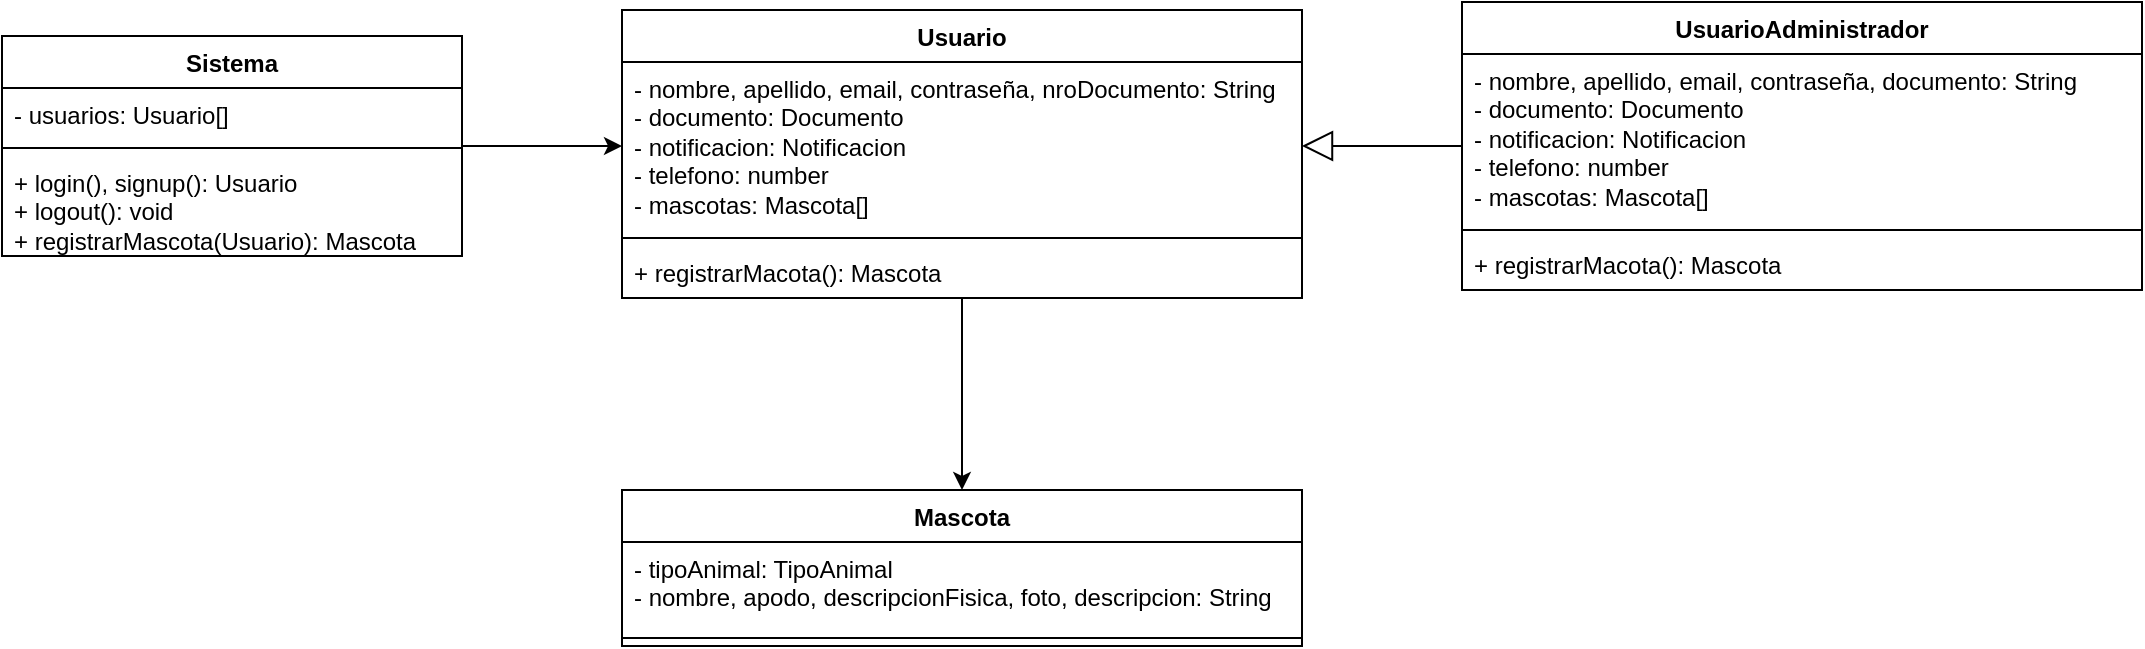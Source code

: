 <mxfile version="24.4.4" type="device">
  <diagram name="Página-1" id="qAytqxwMEcGFVck5Y3Dr">
    <mxGraphModel dx="1318" dy="582" grid="1" gridSize="10" guides="1" tooltips="1" connect="1" arrows="1" fold="1" page="1" pageScale="1" pageWidth="827" pageHeight="1169" math="0" shadow="0">
      <root>
        <mxCell id="0" />
        <mxCell id="1" parent="0" />
        <mxCell id="wKXUdBszHPAhBZsl0d1U-13" style="edgeStyle=orthogonalEdgeStyle;rounded=0;orthogonalLoop=1;jettySize=auto;html=1;entryX=0.5;entryY=0;entryDx=0;entryDy=0;" edge="1" parent="1" source="wKXUdBszHPAhBZsl0d1U-1" target="wKXUdBszHPAhBZsl0d1U-9">
          <mxGeometry relative="1" as="geometry" />
        </mxCell>
        <mxCell id="wKXUdBszHPAhBZsl0d1U-1" value="Usuario" style="swimlane;fontStyle=1;align=center;verticalAlign=top;childLayout=stackLayout;horizontal=1;startSize=26;horizontalStack=0;resizeParent=1;resizeParentMax=0;resizeLast=0;collapsible=1;marginBottom=0;whiteSpace=wrap;html=1;" vertex="1" parent="1">
          <mxGeometry x="310" y="110" width="340" height="144" as="geometry" />
        </mxCell>
        <mxCell id="wKXUdBszHPAhBZsl0d1U-2" value="- nombre, apellido, email, contraseña, nroDocumento: String&lt;div&gt;- documento: Documento&lt;/div&gt;&lt;div&gt;- notificacion: Notificacion&lt;/div&gt;&lt;div&gt;- telefono: number&lt;/div&gt;&lt;div&gt;- mascotas: Mascota[]&lt;/div&gt;" style="text;strokeColor=none;fillColor=none;align=left;verticalAlign=top;spacingLeft=4;spacingRight=4;overflow=hidden;rotatable=0;points=[[0,0.5],[1,0.5]];portConstraint=eastwest;whiteSpace=wrap;html=1;" vertex="1" parent="wKXUdBszHPAhBZsl0d1U-1">
          <mxGeometry y="26" width="340" height="84" as="geometry" />
        </mxCell>
        <mxCell id="wKXUdBszHPAhBZsl0d1U-3" value="" style="line;strokeWidth=1;fillColor=none;align=left;verticalAlign=middle;spacingTop=-1;spacingLeft=3;spacingRight=3;rotatable=0;labelPosition=right;points=[];portConstraint=eastwest;strokeColor=inherit;" vertex="1" parent="wKXUdBszHPAhBZsl0d1U-1">
          <mxGeometry y="110" width="340" height="8" as="geometry" />
        </mxCell>
        <mxCell id="wKXUdBszHPAhBZsl0d1U-4" value="+ registrarMacota(): Mascota" style="text;strokeColor=none;fillColor=none;align=left;verticalAlign=top;spacingLeft=4;spacingRight=4;overflow=hidden;rotatable=0;points=[[0,0.5],[1,0.5]];portConstraint=eastwest;whiteSpace=wrap;html=1;" vertex="1" parent="wKXUdBszHPAhBZsl0d1U-1">
          <mxGeometry y="118" width="340" height="26" as="geometry" />
        </mxCell>
        <mxCell id="wKXUdBszHPAhBZsl0d1U-14" style="edgeStyle=orthogonalEdgeStyle;rounded=0;orthogonalLoop=1;jettySize=auto;html=1;endArrow=block;endFill=0;endSize=13;" edge="1" parent="1" source="wKXUdBszHPAhBZsl0d1U-5" target="wKXUdBszHPAhBZsl0d1U-2">
          <mxGeometry relative="1" as="geometry" />
        </mxCell>
        <mxCell id="wKXUdBszHPAhBZsl0d1U-5" value="UsuarioAdministrador" style="swimlane;fontStyle=1;align=center;verticalAlign=top;childLayout=stackLayout;horizontal=1;startSize=26;horizontalStack=0;resizeParent=1;resizeParentMax=0;resizeLast=0;collapsible=1;marginBottom=0;whiteSpace=wrap;html=1;" vertex="1" parent="1">
          <mxGeometry x="730" y="106" width="340" height="144" as="geometry" />
        </mxCell>
        <mxCell id="wKXUdBszHPAhBZsl0d1U-6" value="- nombre, apellido, email, contraseña, documento: String&lt;div&gt;- documento: Documento&lt;/div&gt;&lt;div&gt;- notificacion: Notificacion&lt;/div&gt;&lt;div&gt;- telefono: number&lt;/div&gt;&lt;div&gt;- mascotas: Mascota[]&lt;/div&gt;" style="text;strokeColor=none;fillColor=none;align=left;verticalAlign=top;spacingLeft=4;spacingRight=4;overflow=hidden;rotatable=0;points=[[0,0.5],[1,0.5]];portConstraint=eastwest;whiteSpace=wrap;html=1;" vertex="1" parent="wKXUdBszHPAhBZsl0d1U-5">
          <mxGeometry y="26" width="340" height="84" as="geometry" />
        </mxCell>
        <mxCell id="wKXUdBszHPAhBZsl0d1U-7" value="" style="line;strokeWidth=1;fillColor=none;align=left;verticalAlign=middle;spacingTop=-1;spacingLeft=3;spacingRight=3;rotatable=0;labelPosition=right;points=[];portConstraint=eastwest;strokeColor=inherit;" vertex="1" parent="wKXUdBszHPAhBZsl0d1U-5">
          <mxGeometry y="110" width="340" height="8" as="geometry" />
        </mxCell>
        <mxCell id="wKXUdBszHPAhBZsl0d1U-8" value="+ registrarMacota(): Mascota" style="text;strokeColor=none;fillColor=none;align=left;verticalAlign=top;spacingLeft=4;spacingRight=4;overflow=hidden;rotatable=0;points=[[0,0.5],[1,0.5]];portConstraint=eastwest;whiteSpace=wrap;html=1;" vertex="1" parent="wKXUdBszHPAhBZsl0d1U-5">
          <mxGeometry y="118" width="340" height="26" as="geometry" />
        </mxCell>
        <mxCell id="wKXUdBszHPAhBZsl0d1U-9" value="Mascota" style="swimlane;fontStyle=1;align=center;verticalAlign=top;childLayout=stackLayout;horizontal=1;startSize=26;horizontalStack=0;resizeParent=1;resizeParentMax=0;resizeLast=0;collapsible=1;marginBottom=0;whiteSpace=wrap;html=1;" vertex="1" parent="1">
          <mxGeometry x="310" y="350" width="340" height="78" as="geometry" />
        </mxCell>
        <mxCell id="wKXUdBszHPAhBZsl0d1U-10" value="- tipoAnimal: TipoAnimal&lt;div&gt;- nombre, apodo, descripcionFisica, foto, descripcion: String&lt;/div&gt;" style="text;strokeColor=none;fillColor=none;align=left;verticalAlign=top;spacingLeft=4;spacingRight=4;overflow=hidden;rotatable=0;points=[[0,0.5],[1,0.5]];portConstraint=eastwest;whiteSpace=wrap;html=1;" vertex="1" parent="wKXUdBszHPAhBZsl0d1U-9">
          <mxGeometry y="26" width="340" height="44" as="geometry" />
        </mxCell>
        <mxCell id="wKXUdBszHPAhBZsl0d1U-11" value="" style="line;strokeWidth=1;fillColor=none;align=left;verticalAlign=middle;spacingTop=-1;spacingLeft=3;spacingRight=3;rotatable=0;labelPosition=right;points=[];portConstraint=eastwest;strokeColor=inherit;" vertex="1" parent="wKXUdBszHPAhBZsl0d1U-9">
          <mxGeometry y="70" width="340" height="8" as="geometry" />
        </mxCell>
        <mxCell id="wKXUdBszHPAhBZsl0d1U-15" value="Sistema" style="swimlane;fontStyle=1;align=center;verticalAlign=top;childLayout=stackLayout;horizontal=1;startSize=26;horizontalStack=0;resizeParent=1;resizeParentMax=0;resizeLast=0;collapsible=1;marginBottom=0;whiteSpace=wrap;html=1;" vertex="1" parent="1">
          <mxGeometry y="123" width="230" height="110" as="geometry" />
        </mxCell>
        <mxCell id="wKXUdBszHPAhBZsl0d1U-16" value="- usuarios: Usuario[]" style="text;strokeColor=none;fillColor=none;align=left;verticalAlign=top;spacingLeft=4;spacingRight=4;overflow=hidden;rotatable=0;points=[[0,0.5],[1,0.5]];portConstraint=eastwest;whiteSpace=wrap;html=1;" vertex="1" parent="wKXUdBszHPAhBZsl0d1U-15">
          <mxGeometry y="26" width="230" height="26" as="geometry" />
        </mxCell>
        <mxCell id="wKXUdBszHPAhBZsl0d1U-17" value="" style="line;strokeWidth=1;fillColor=none;align=left;verticalAlign=middle;spacingTop=-1;spacingLeft=3;spacingRight=3;rotatable=0;labelPosition=right;points=[];portConstraint=eastwest;strokeColor=inherit;" vertex="1" parent="wKXUdBszHPAhBZsl0d1U-15">
          <mxGeometry y="52" width="230" height="8" as="geometry" />
        </mxCell>
        <mxCell id="wKXUdBszHPAhBZsl0d1U-18" value="+ login(), signup(): Usuario&lt;div&gt;+ logout(): void&lt;/div&gt;&lt;div&gt;+ registrarMascota(Usuario): Mascota&lt;/div&gt;" style="text;strokeColor=none;fillColor=none;align=left;verticalAlign=top;spacingLeft=4;spacingRight=4;overflow=hidden;rotatable=0;points=[[0,0.5],[1,0.5]];portConstraint=eastwest;whiteSpace=wrap;html=1;" vertex="1" parent="wKXUdBszHPAhBZsl0d1U-15">
          <mxGeometry y="60" width="230" height="50" as="geometry" />
        </mxCell>
        <mxCell id="wKXUdBszHPAhBZsl0d1U-20" style="edgeStyle=orthogonalEdgeStyle;rounded=0;orthogonalLoop=1;jettySize=auto;html=1;entryX=0;entryY=0.5;entryDx=0;entryDy=0;" edge="1" parent="1" source="wKXUdBszHPAhBZsl0d1U-15" target="wKXUdBszHPAhBZsl0d1U-2">
          <mxGeometry relative="1" as="geometry" />
        </mxCell>
      </root>
    </mxGraphModel>
  </diagram>
</mxfile>
